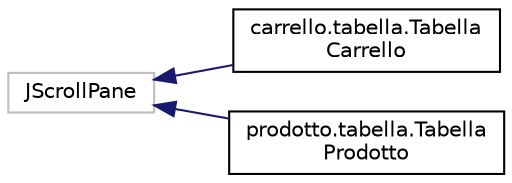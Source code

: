 digraph "Grafico della gerarchia delle classi"
{
  edge [fontname="Helvetica",fontsize="10",labelfontname="Helvetica",labelfontsize="10"];
  node [fontname="Helvetica",fontsize="10",shape=record];
  rankdir="LR";
  Node1 [label="JScrollPane",height=0.2,width=0.4,color="grey75", fillcolor="white", style="filled"];
  Node1 -> Node2 [dir="back",color="midnightblue",fontsize="10",style="solid",fontname="Helvetica"];
  Node2 [label="carrello.tabella.Tabella\lCarrello",height=0.2,width=0.4,color="black", fillcolor="white", style="filled",URL="$classcarrello_1_1tabella_1_1TabellaCarrello.html",tooltip="classe che implementa la tabella che ospita i modelli prodotto e carrello. "];
  Node1 -> Node3 [dir="back",color="midnightblue",fontsize="10",style="solid",fontname="Helvetica"];
  Node3 [label="prodotto.tabella.Tabella\lProdotto",height=0.2,width=0.4,color="black", fillcolor="white", style="filled",URL="$classprodotto_1_1tabella_1_1TabellaProdotto.html",tooltip="classe che implementa la tabella che ospita i modelli prodotto e carrello. "];
}
